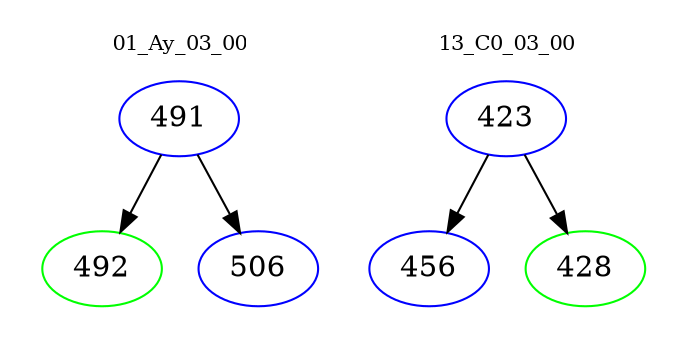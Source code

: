 digraph{
subgraph cluster_0 {
color = white
label = "01_Ay_03_00";
fontsize=10;
T0_491 [label="491", color="blue"]
T0_491 -> T0_492 [color="black"]
T0_492 [label="492", color="green"]
T0_491 -> T0_506 [color="black"]
T0_506 [label="506", color="blue"]
}
subgraph cluster_1 {
color = white
label = "13_C0_03_00";
fontsize=10;
T1_423 [label="423", color="blue"]
T1_423 -> T1_456 [color="black"]
T1_456 [label="456", color="blue"]
T1_423 -> T1_428 [color="black"]
T1_428 [label="428", color="green"]
}
}
